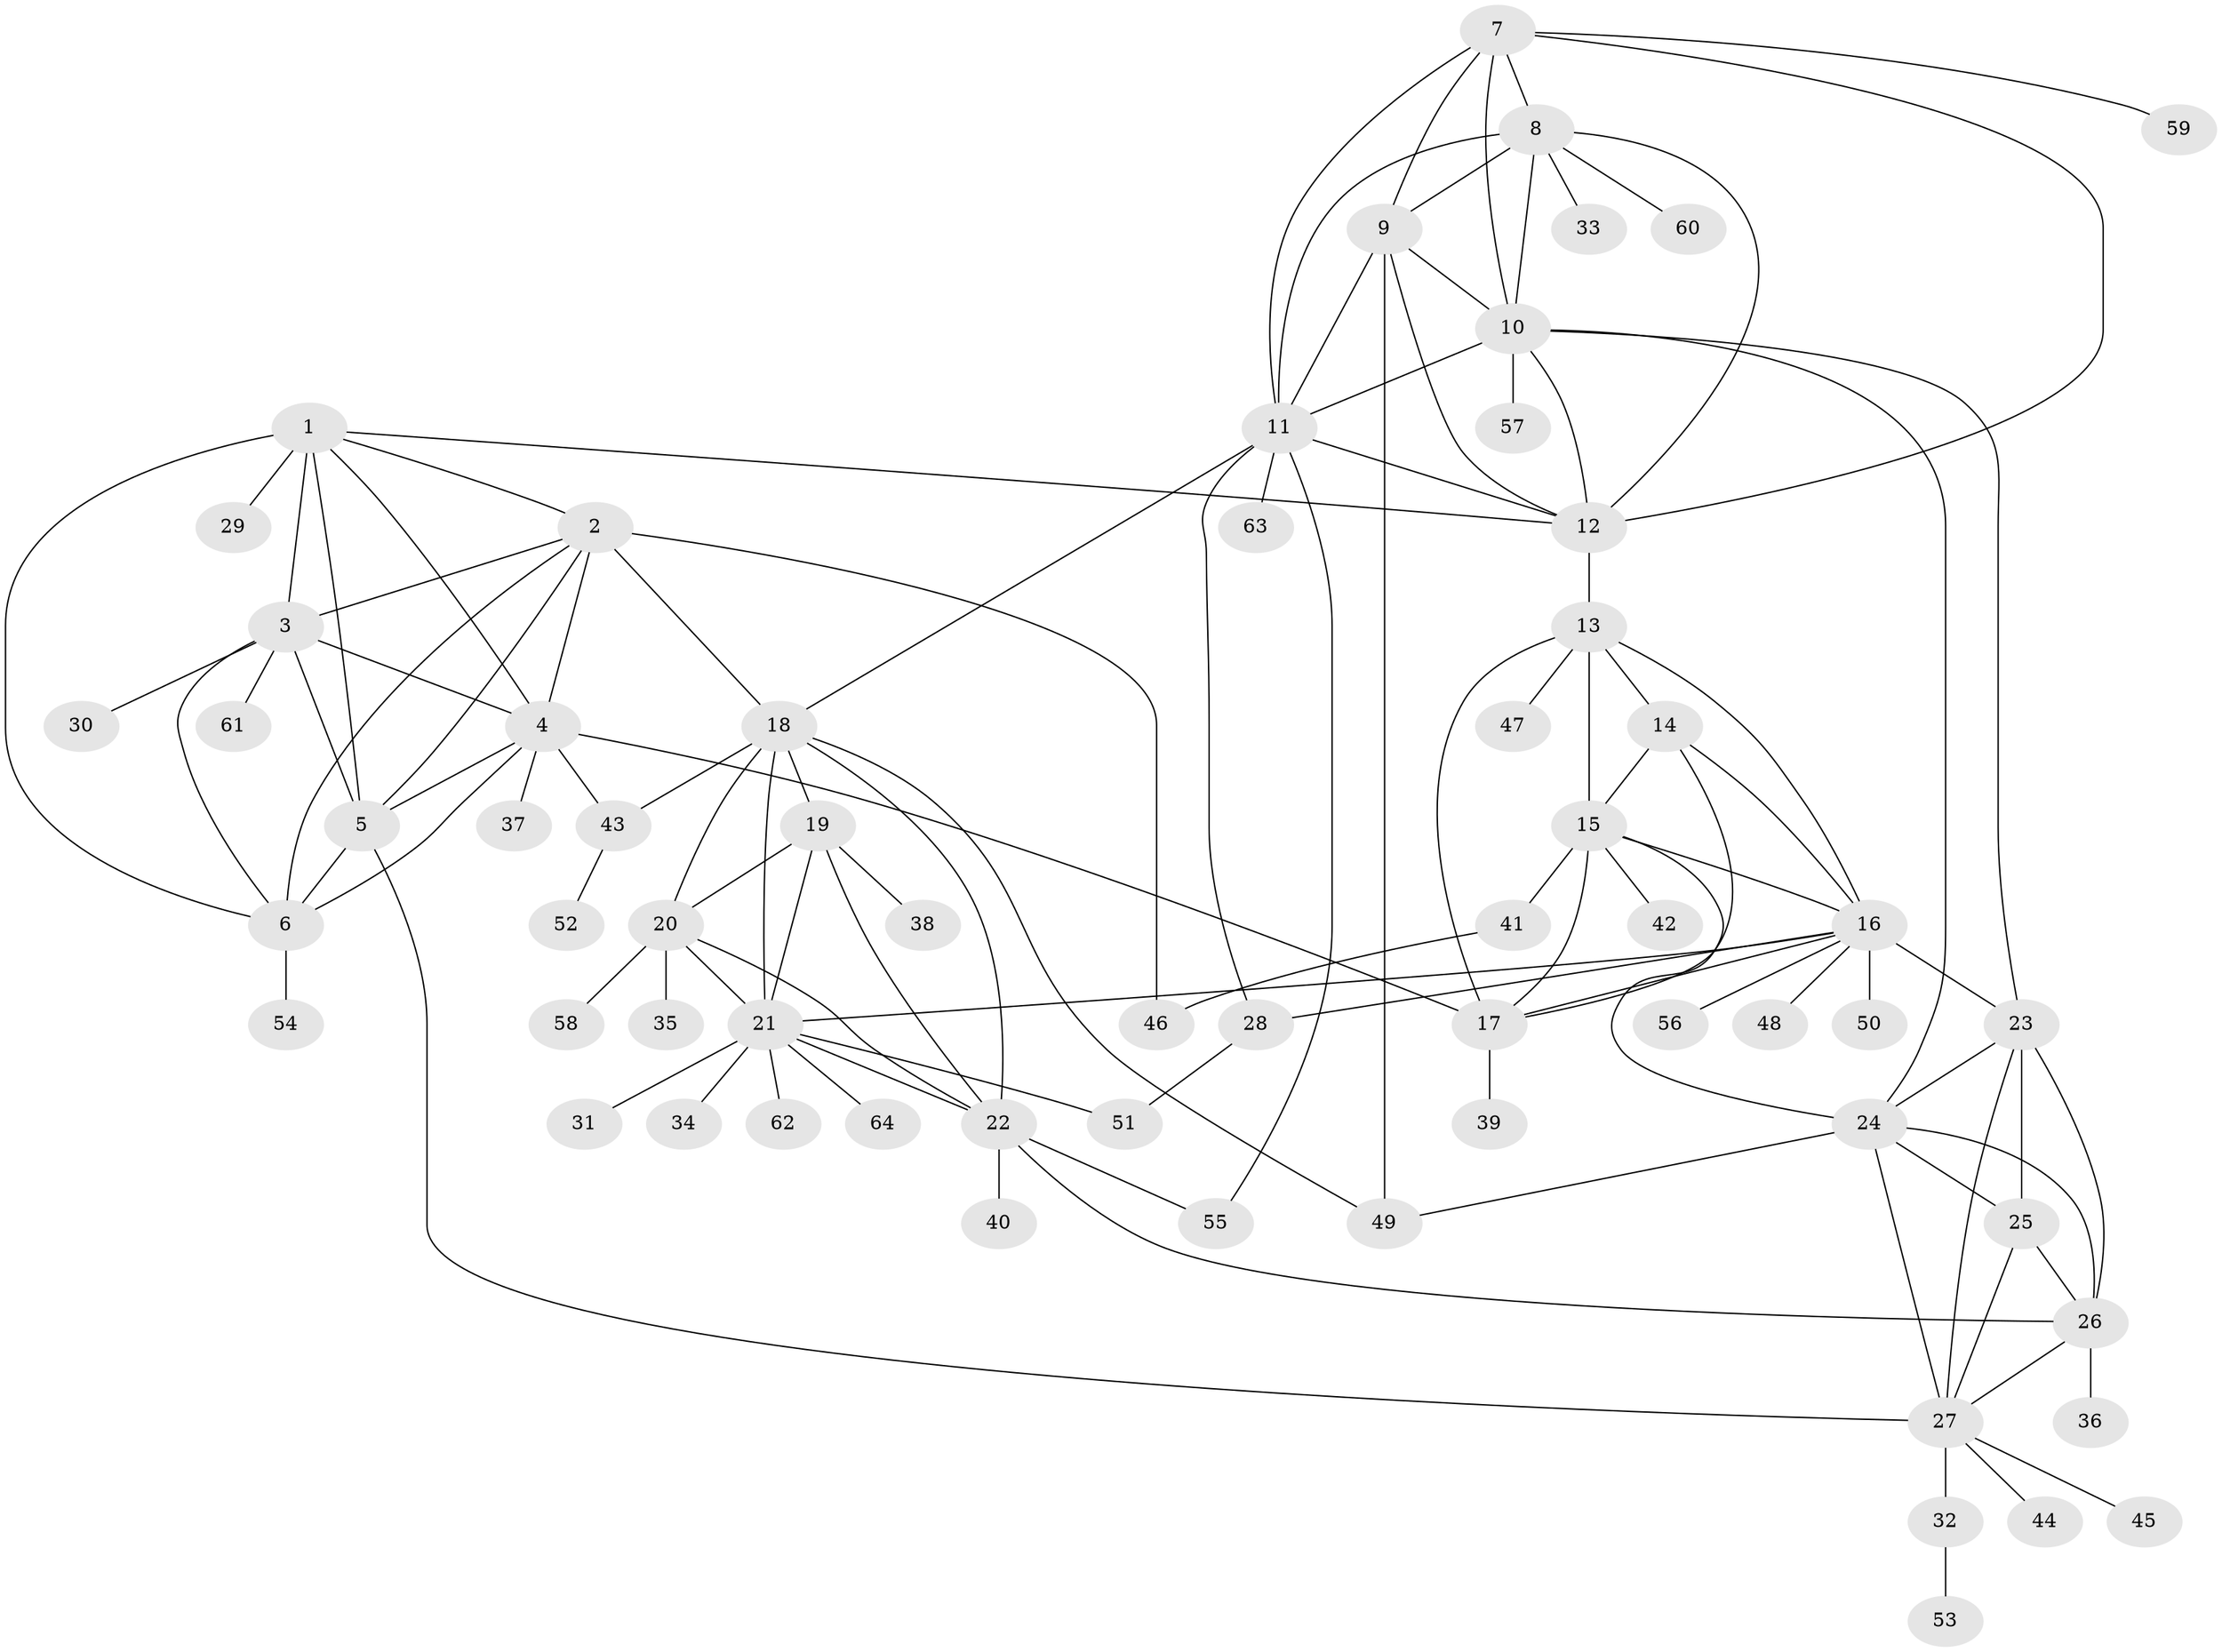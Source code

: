 // original degree distribution, {10: 0.023809523809523808, 9: 0.05555555555555555, 8: 0.03968253968253968, 7: 0.03968253968253968, 6: 0.015873015873015872, 12: 0.023809523809523808, 5: 0.023809523809523808, 11: 0.007936507936507936, 14: 0.007936507936507936, 1: 0.5793650793650794, 4: 0.015873015873015872, 2: 0.15873015873015872, 3: 0.007936507936507936}
// Generated by graph-tools (version 1.1) at 2025/37/03/09/25 02:37:38]
// undirected, 64 vertices, 116 edges
graph export_dot {
graph [start="1"]
  node [color=gray90,style=filled];
  1;
  2;
  3;
  4;
  5;
  6;
  7;
  8;
  9;
  10;
  11;
  12;
  13;
  14;
  15;
  16;
  17;
  18;
  19;
  20;
  21;
  22;
  23;
  24;
  25;
  26;
  27;
  28;
  29;
  30;
  31;
  32;
  33;
  34;
  35;
  36;
  37;
  38;
  39;
  40;
  41;
  42;
  43;
  44;
  45;
  46;
  47;
  48;
  49;
  50;
  51;
  52;
  53;
  54;
  55;
  56;
  57;
  58;
  59;
  60;
  61;
  62;
  63;
  64;
  1 -- 2 [weight=1.0];
  1 -- 3 [weight=1.0];
  1 -- 4 [weight=1.0];
  1 -- 5 [weight=1.0];
  1 -- 6 [weight=1.0];
  1 -- 12 [weight=1.0];
  1 -- 29 [weight=3.0];
  2 -- 3 [weight=1.0];
  2 -- 4 [weight=1.0];
  2 -- 5 [weight=1.0];
  2 -- 6 [weight=1.0];
  2 -- 18 [weight=1.0];
  2 -- 46 [weight=2.0];
  3 -- 4 [weight=1.0];
  3 -- 5 [weight=1.0];
  3 -- 6 [weight=1.0];
  3 -- 30 [weight=1.0];
  3 -- 61 [weight=1.0];
  4 -- 5 [weight=1.0];
  4 -- 6 [weight=1.0];
  4 -- 17 [weight=1.0];
  4 -- 37 [weight=2.0];
  4 -- 43 [weight=1.0];
  5 -- 6 [weight=1.0];
  5 -- 27 [weight=1.0];
  6 -- 54 [weight=1.0];
  7 -- 8 [weight=1.0];
  7 -- 9 [weight=1.0];
  7 -- 10 [weight=1.0];
  7 -- 11 [weight=1.0];
  7 -- 12 [weight=1.0];
  7 -- 59 [weight=1.0];
  8 -- 9 [weight=1.0];
  8 -- 10 [weight=1.0];
  8 -- 11 [weight=1.0];
  8 -- 12 [weight=1.0];
  8 -- 33 [weight=1.0];
  8 -- 60 [weight=1.0];
  9 -- 10 [weight=1.0];
  9 -- 11 [weight=1.0];
  9 -- 12 [weight=1.0];
  9 -- 49 [weight=3.0];
  10 -- 11 [weight=1.0];
  10 -- 12 [weight=1.0];
  10 -- 23 [weight=1.0];
  10 -- 24 [weight=1.0];
  10 -- 57 [weight=1.0];
  11 -- 12 [weight=1.0];
  11 -- 18 [weight=1.0];
  11 -- 28 [weight=1.0];
  11 -- 55 [weight=1.0];
  11 -- 63 [weight=1.0];
  12 -- 13 [weight=1.0];
  13 -- 14 [weight=3.0];
  13 -- 15 [weight=2.0];
  13 -- 16 [weight=2.0];
  13 -- 17 [weight=2.0];
  13 -- 47 [weight=1.0];
  14 -- 15 [weight=1.0];
  14 -- 16 [weight=1.0];
  14 -- 17 [weight=1.0];
  15 -- 16 [weight=1.0];
  15 -- 17 [weight=1.0];
  15 -- 24 [weight=1.0];
  15 -- 41 [weight=4.0];
  15 -- 42 [weight=1.0];
  16 -- 17 [weight=1.0];
  16 -- 21 [weight=1.0];
  16 -- 23 [weight=1.0];
  16 -- 28 [weight=1.0];
  16 -- 48 [weight=1.0];
  16 -- 50 [weight=1.0];
  16 -- 56 [weight=1.0];
  17 -- 39 [weight=2.0];
  18 -- 19 [weight=2.0];
  18 -- 20 [weight=2.0];
  18 -- 21 [weight=2.0];
  18 -- 22 [weight=2.0];
  18 -- 43 [weight=1.0];
  18 -- 49 [weight=1.0];
  19 -- 20 [weight=1.0];
  19 -- 21 [weight=1.0];
  19 -- 22 [weight=1.0];
  19 -- 38 [weight=1.0];
  20 -- 21 [weight=1.0];
  20 -- 22 [weight=1.0];
  20 -- 35 [weight=2.0];
  20 -- 58 [weight=1.0];
  21 -- 22 [weight=1.0];
  21 -- 31 [weight=1.0];
  21 -- 34 [weight=1.0];
  21 -- 51 [weight=1.0];
  21 -- 62 [weight=1.0];
  21 -- 64 [weight=1.0];
  22 -- 26 [weight=1.0];
  22 -- 40 [weight=3.0];
  22 -- 55 [weight=1.0];
  23 -- 24 [weight=2.0];
  23 -- 25 [weight=4.0];
  23 -- 26 [weight=2.0];
  23 -- 27 [weight=2.0];
  24 -- 25 [weight=1.0];
  24 -- 26 [weight=1.0];
  24 -- 27 [weight=1.0];
  24 -- 49 [weight=1.0];
  25 -- 26 [weight=1.0];
  25 -- 27 [weight=1.0];
  26 -- 27 [weight=1.0];
  26 -- 36 [weight=1.0];
  27 -- 32 [weight=5.0];
  27 -- 44 [weight=1.0];
  27 -- 45 [weight=1.0];
  28 -- 51 [weight=1.0];
  32 -- 53 [weight=1.0];
  41 -- 46 [weight=1.0];
  43 -- 52 [weight=1.0];
}
